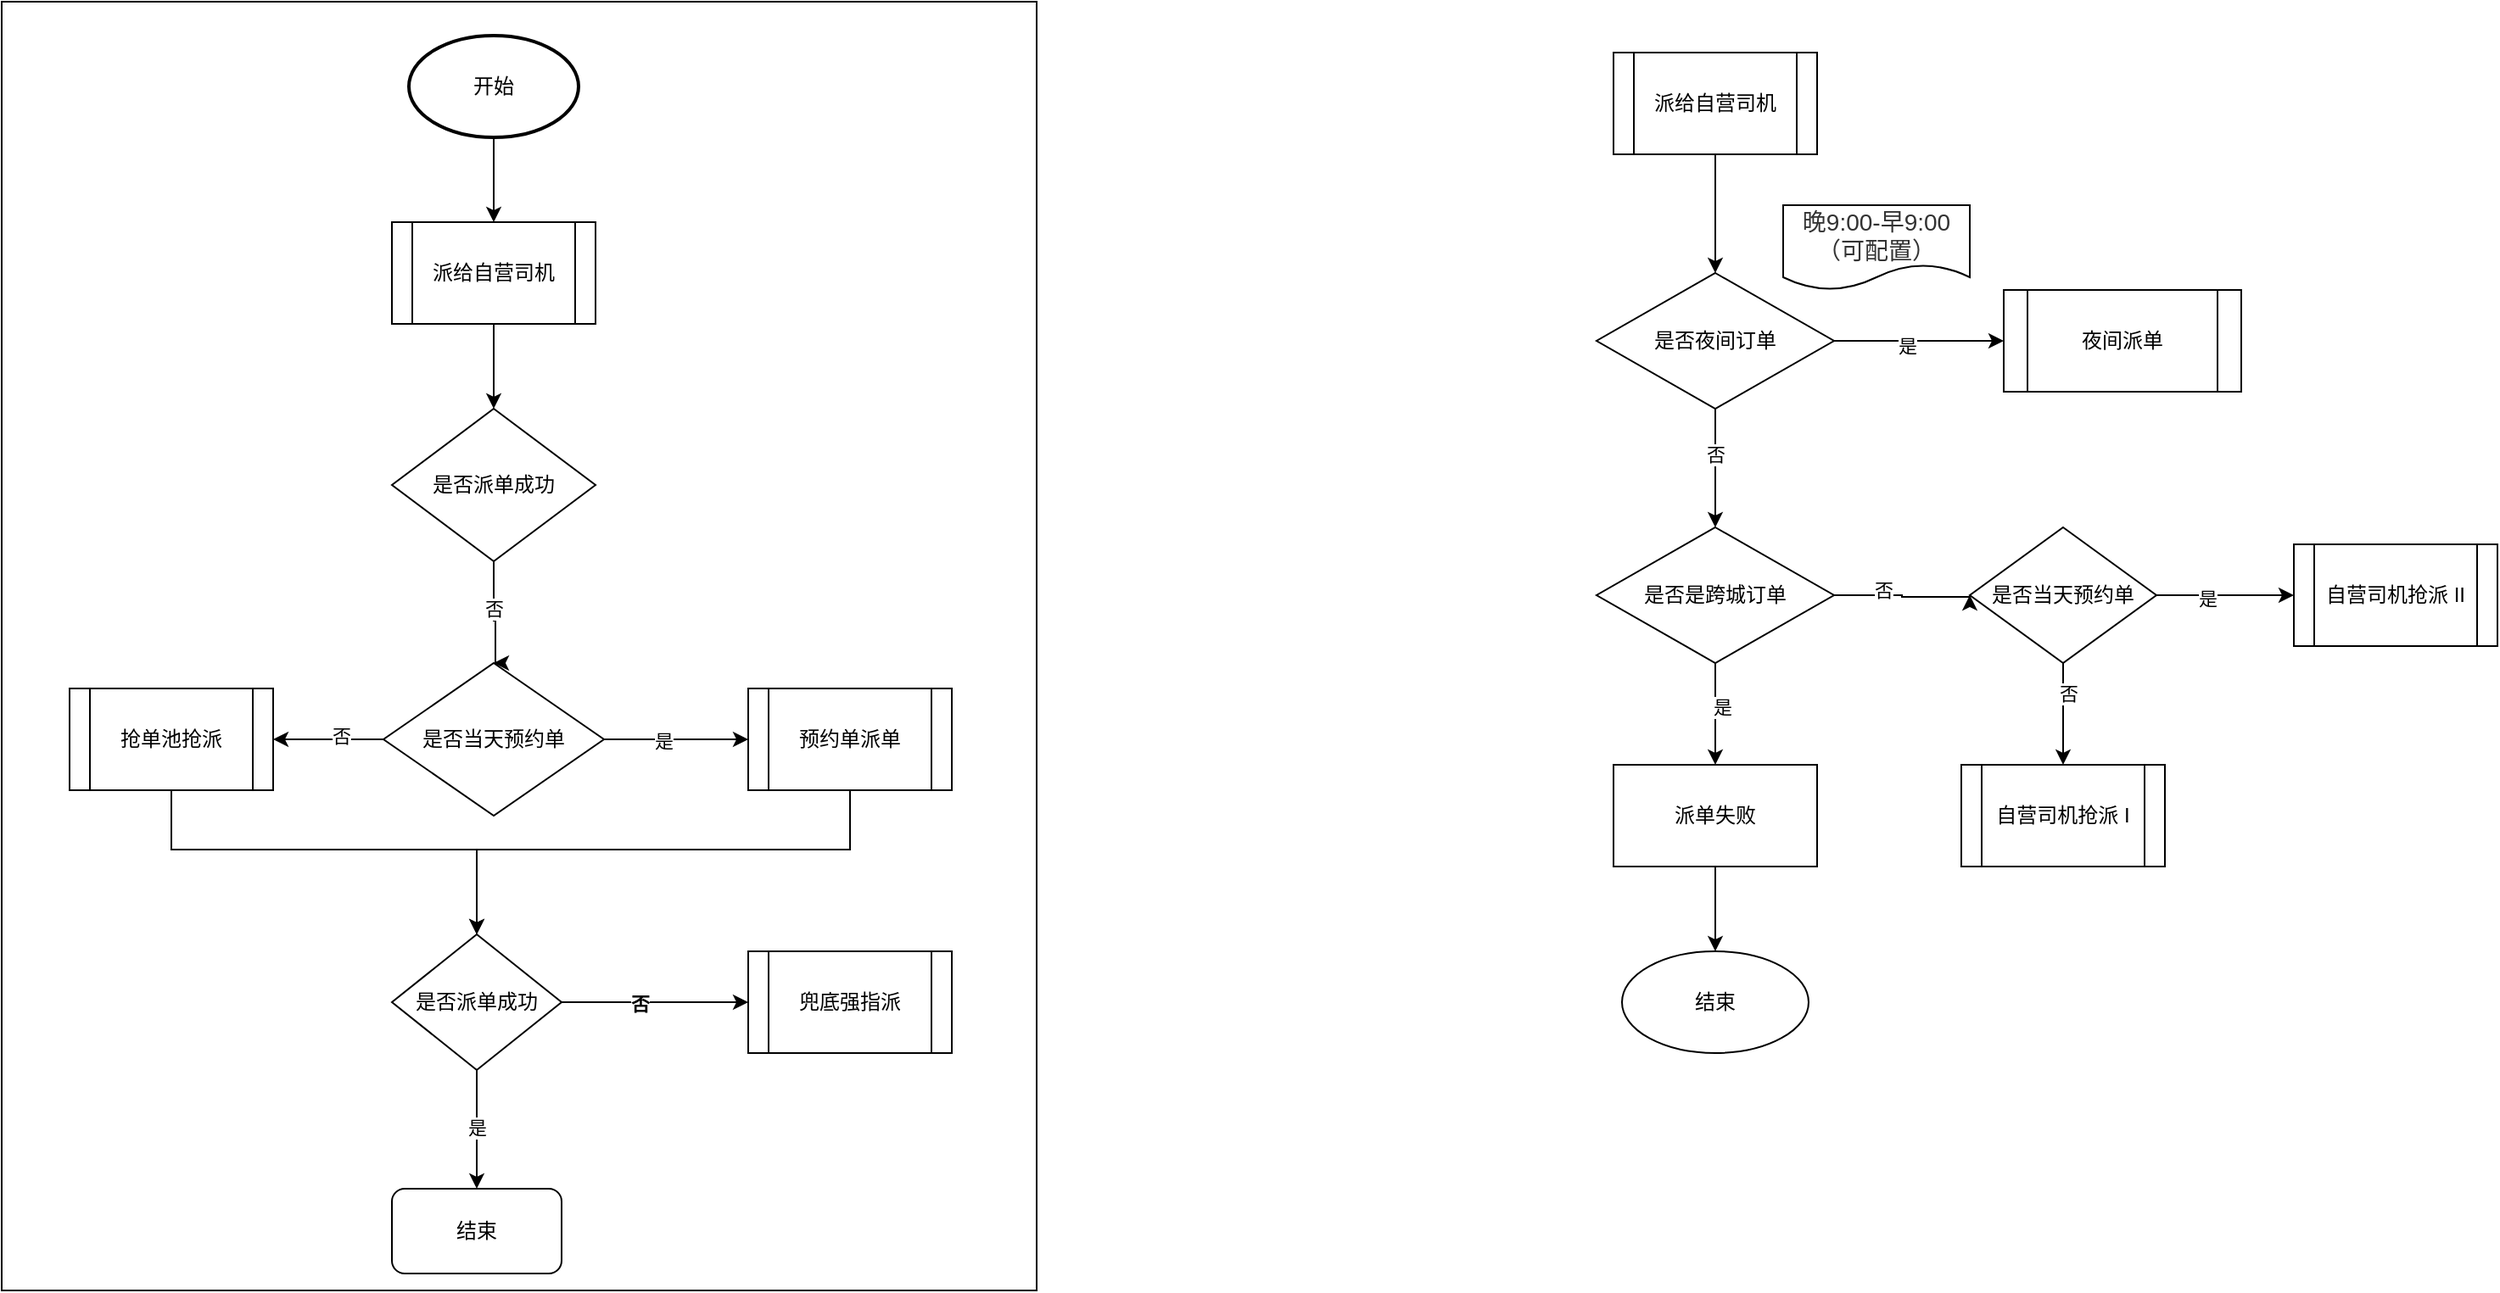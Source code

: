 <mxfile version="24.5.4" type="github">
  <diagram name="第 1 页" id="b3sivmyG9d-5zrtZYTdN">
    <mxGraphModel dx="3028" dy="796" grid="1" gridSize="10" guides="1" tooltips="1" connect="1" arrows="1" fold="1" page="1" pageScale="1" pageWidth="1200" pageHeight="1600" math="0" shadow="0">
      <root>
        <mxCell id="0" />
        <mxCell id="1" parent="0" />
        <mxCell id="RsnU13scQ3cfRyJQo0AK-39" value="" style="rounded=0;whiteSpace=wrap;html=1;" parent="1" vertex="1">
          <mxGeometry x="-150" y="50" width="610" height="760" as="geometry" />
        </mxCell>
        <mxCell id="RsnU13scQ3cfRyJQo0AK-3" value="" style="edgeStyle=orthogonalEdgeStyle;rounded=0;orthogonalLoop=1;jettySize=auto;html=1;entryX=0.5;entryY=0;entryDx=0;entryDy=0;" parent="1" source="RsnU13scQ3cfRyJQo0AK-1" target="RsnU13scQ3cfRyJQo0AK-6" edge="1">
          <mxGeometry relative="1" as="geometry">
            <mxPoint x="140" y="210" as="targetPoint" />
          </mxGeometry>
        </mxCell>
        <mxCell id="RsnU13scQ3cfRyJQo0AK-1" value="开始" style="strokeWidth=2;html=1;shape=mxgraph.flowchart.start_1;whiteSpace=wrap;" parent="1" vertex="1">
          <mxGeometry x="90" y="70" width="100" height="60" as="geometry" />
        </mxCell>
        <mxCell id="RsnU13scQ3cfRyJQo0AK-8" value="" style="edgeStyle=orthogonalEdgeStyle;rounded=0;orthogonalLoop=1;jettySize=auto;html=1;" parent="1" source="RsnU13scQ3cfRyJQo0AK-6" target="RsnU13scQ3cfRyJQo0AK-7" edge="1">
          <mxGeometry relative="1" as="geometry" />
        </mxCell>
        <mxCell id="RsnU13scQ3cfRyJQo0AK-6" value="派给自营司机" style="shape=process;whiteSpace=wrap;html=1;backgroundOutline=1;" parent="1" vertex="1">
          <mxGeometry x="80" y="180" width="120" height="60" as="geometry" />
        </mxCell>
        <mxCell id="RsnU13scQ3cfRyJQo0AK-10" value="" style="edgeStyle=orthogonalEdgeStyle;rounded=0;orthogonalLoop=1;jettySize=auto;html=1;entryX=0.5;entryY=0;entryDx=0;entryDy=0;" parent="1" source="RsnU13scQ3cfRyJQo0AK-7" target="RsnU13scQ3cfRyJQo0AK-13" edge="1">
          <mxGeometry relative="1" as="geometry">
            <mxPoint x="140" y="450" as="targetPoint" />
            <Array as="points">
              <mxPoint x="140" y="415" />
              <mxPoint x="141" y="415" />
            </Array>
          </mxGeometry>
        </mxCell>
        <mxCell id="RsnU13scQ3cfRyJQo0AK-11" value="否" style="edgeLabel;html=1;align=center;verticalAlign=middle;resizable=0;points=[];" parent="RsnU13scQ3cfRyJQo0AK-10" vertex="1" connectable="0">
          <mxGeometry x="-0.453" relative="1" as="geometry">
            <mxPoint y="11" as="offset" />
          </mxGeometry>
        </mxCell>
        <mxCell id="RsnU13scQ3cfRyJQo0AK-7" value="是否派单成功" style="rhombus;whiteSpace=wrap;html=1;" parent="1" vertex="1">
          <mxGeometry x="80" y="290" width="120" height="90" as="geometry" />
        </mxCell>
        <mxCell id="RsnU13scQ3cfRyJQo0AK-18" value="" style="edgeStyle=orthogonalEdgeStyle;rounded=0;orthogonalLoop=1;jettySize=auto;html=1;" parent="1" source="RsnU13scQ3cfRyJQo0AK-13" target="RsnU13scQ3cfRyJQo0AK-20" edge="1">
          <mxGeometry relative="1" as="geometry">
            <mxPoint x="290" y="485" as="targetPoint" />
          </mxGeometry>
        </mxCell>
        <mxCell id="RsnU13scQ3cfRyJQo0AK-19" value="是" style="edgeLabel;html=1;align=center;verticalAlign=middle;resizable=0;points=[];" parent="RsnU13scQ3cfRyJQo0AK-18" vertex="1" connectable="0">
          <mxGeometry x="-0.176" y="-1" relative="1" as="geometry">
            <mxPoint as="offset" />
          </mxGeometry>
        </mxCell>
        <mxCell id="RsnU13scQ3cfRyJQo0AK-34" style="edgeStyle=orthogonalEdgeStyle;rounded=0;orthogonalLoop=1;jettySize=auto;html=1;exitX=0;exitY=0.5;exitDx=0;exitDy=0;entryX=1;entryY=0.5;entryDx=0;entryDy=0;" parent="1" source="RsnU13scQ3cfRyJQo0AK-13" target="RsnU13scQ3cfRyJQo0AK-22" edge="1">
          <mxGeometry relative="1" as="geometry" />
        </mxCell>
        <mxCell id="RsnU13scQ3cfRyJQo0AK-35" value="否" style="edgeLabel;html=1;align=center;verticalAlign=middle;resizable=0;points=[];" parent="RsnU13scQ3cfRyJQo0AK-34" vertex="1" connectable="0">
          <mxGeometry x="-0.209" y="-2" relative="1" as="geometry">
            <mxPoint as="offset" />
          </mxGeometry>
        </mxCell>
        <mxCell id="RsnU13scQ3cfRyJQo0AK-13" value="是否当天预约单" style="rhombus;whiteSpace=wrap;html=1;" parent="1" vertex="1">
          <mxGeometry x="75" y="440" width="130" height="90" as="geometry" />
        </mxCell>
        <mxCell id="RsnU13scQ3cfRyJQo0AK-36" style="edgeStyle=orthogonalEdgeStyle;rounded=0;orthogonalLoop=1;jettySize=auto;html=1;" parent="1" source="RsnU13scQ3cfRyJQo0AK-20" target="RsnU13scQ3cfRyJQo0AK-23" edge="1">
          <mxGeometry relative="1" as="geometry">
            <Array as="points">
              <mxPoint x="350" y="550" />
              <mxPoint x="130" y="550" />
            </Array>
          </mxGeometry>
        </mxCell>
        <mxCell id="RsnU13scQ3cfRyJQo0AK-20" value="预约单派单" style="shape=process;whiteSpace=wrap;html=1;backgroundOutline=1;" parent="1" vertex="1">
          <mxGeometry x="290" y="455" width="120" height="60" as="geometry" />
        </mxCell>
        <mxCell id="RsnU13scQ3cfRyJQo0AK-37" style="edgeStyle=orthogonalEdgeStyle;rounded=0;orthogonalLoop=1;jettySize=auto;html=1;entryX=0.5;entryY=0;entryDx=0;entryDy=0;" parent="1" source="RsnU13scQ3cfRyJQo0AK-22" target="RsnU13scQ3cfRyJQo0AK-23" edge="1">
          <mxGeometry relative="1" as="geometry">
            <Array as="points">
              <mxPoint x="-50" y="550" />
              <mxPoint x="130" y="550" />
            </Array>
          </mxGeometry>
        </mxCell>
        <mxCell id="RsnU13scQ3cfRyJQo0AK-22" value="抢单池抢派" style="shape=process;whiteSpace=wrap;html=1;backgroundOutline=1;" parent="1" vertex="1">
          <mxGeometry x="-110" y="455" width="120" height="60" as="geometry" />
        </mxCell>
        <mxCell id="RsnU13scQ3cfRyJQo0AK-29" style="edgeStyle=orthogonalEdgeStyle;rounded=0;orthogonalLoop=1;jettySize=auto;html=1;entryX=0.5;entryY=0;entryDx=0;entryDy=0;" parent="1" source="RsnU13scQ3cfRyJQo0AK-23" target="RsnU13scQ3cfRyJQo0AK-28" edge="1">
          <mxGeometry relative="1" as="geometry" />
        </mxCell>
        <mxCell id="RsnU13scQ3cfRyJQo0AK-30" value="是" style="edgeLabel;html=1;align=center;verticalAlign=middle;resizable=0;points=[];" parent="RsnU13scQ3cfRyJQo0AK-29" vertex="1" connectable="0">
          <mxGeometry x="-0.32" y="-3" relative="1" as="geometry">
            <mxPoint x="3" y="10" as="offset" />
          </mxGeometry>
        </mxCell>
        <mxCell id="RsnU13scQ3cfRyJQo0AK-32" style="edgeStyle=orthogonalEdgeStyle;rounded=0;orthogonalLoop=1;jettySize=auto;html=1;entryX=0;entryY=0.5;entryDx=0;entryDy=0;" parent="1" source="RsnU13scQ3cfRyJQo0AK-23" target="RsnU13scQ3cfRyJQo0AK-31" edge="1">
          <mxGeometry relative="1" as="geometry" />
        </mxCell>
        <mxCell id="RsnU13scQ3cfRyJQo0AK-38" value="否" style="edgeLabel;html=1;align=center;verticalAlign=middle;resizable=0;points=[];fontStyle=1" parent="RsnU13scQ3cfRyJQo0AK-32" vertex="1" connectable="0">
          <mxGeometry x="-0.164" y="-1" relative="1" as="geometry">
            <mxPoint as="offset" />
          </mxGeometry>
        </mxCell>
        <mxCell id="RsnU13scQ3cfRyJQo0AK-23" value="是否派单成功" style="rhombus;whiteSpace=wrap;html=1;" parent="1" vertex="1">
          <mxGeometry x="80" y="600" width="100" height="80" as="geometry" />
        </mxCell>
        <mxCell id="RsnU13scQ3cfRyJQo0AK-28" value="结束" style="rounded=1;whiteSpace=wrap;html=1;" parent="1" vertex="1">
          <mxGeometry x="80" y="750" width="100" height="50" as="geometry" />
        </mxCell>
        <mxCell id="RsnU13scQ3cfRyJQo0AK-31" value="兜底强指派" style="shape=process;whiteSpace=wrap;html=1;backgroundOutline=1;" parent="1" vertex="1">
          <mxGeometry x="290" y="610" width="120" height="60" as="geometry" />
        </mxCell>
        <mxCell id="RsnU13scQ3cfRyJQo0AK-42" value="" style="edgeStyle=orthogonalEdgeStyle;rounded=0;orthogonalLoop=1;jettySize=auto;html=1;" parent="1" source="RsnU13scQ3cfRyJQo0AK-40" target="RsnU13scQ3cfRyJQo0AK-41" edge="1">
          <mxGeometry relative="1" as="geometry" />
        </mxCell>
        <mxCell id="RsnU13scQ3cfRyJQo0AK-40" value="派给自营司机" style="shape=process;whiteSpace=wrap;html=1;backgroundOutline=1;" parent="1" vertex="1">
          <mxGeometry x="800" y="80" width="120" height="60" as="geometry" />
        </mxCell>
        <mxCell id="RsnU13scQ3cfRyJQo0AK-48" value="" style="edgeStyle=orthogonalEdgeStyle;rounded=0;orthogonalLoop=1;jettySize=auto;html=1;" parent="1" source="RsnU13scQ3cfRyJQo0AK-41" target="RsnU13scQ3cfRyJQo0AK-47" edge="1">
          <mxGeometry relative="1" as="geometry" />
        </mxCell>
        <mxCell id="RsnU13scQ3cfRyJQo0AK-49" value="否" style="edgeLabel;html=1;align=center;verticalAlign=middle;resizable=0;points=[];" parent="RsnU13scQ3cfRyJQo0AK-48" vertex="1" connectable="0">
          <mxGeometry x="-0.425" y="1" relative="1" as="geometry">
            <mxPoint x="-1" y="7" as="offset" />
          </mxGeometry>
        </mxCell>
        <mxCell id="RsnU13scQ3cfRyJQo0AK-68" style="edgeStyle=orthogonalEdgeStyle;rounded=0;orthogonalLoop=1;jettySize=auto;html=1;entryX=0;entryY=0.5;entryDx=0;entryDy=0;" parent="1" source="RsnU13scQ3cfRyJQo0AK-41" target="RsnU13scQ3cfRyJQo0AK-67" edge="1">
          <mxGeometry relative="1" as="geometry" />
        </mxCell>
        <mxCell id="RsnU13scQ3cfRyJQo0AK-69" value="是" style="edgeLabel;html=1;align=center;verticalAlign=middle;resizable=0;points=[];" parent="RsnU13scQ3cfRyJQo0AK-68" vertex="1" connectable="0">
          <mxGeometry x="-0.154" y="-3" relative="1" as="geometry">
            <mxPoint as="offset" />
          </mxGeometry>
        </mxCell>
        <mxCell id="RsnU13scQ3cfRyJQo0AK-41" value="是否夜间订单" style="rhombus;whiteSpace=wrap;html=1;" parent="1" vertex="1">
          <mxGeometry x="790" y="210" width="140" height="80" as="geometry" />
        </mxCell>
        <mxCell id="RsnU13scQ3cfRyJQo0AK-44" value="&lt;span style=&quot;color: rgb(51, 51, 51); font-family: Arial, sans-serif; font-size: 14px; text-align: left; background-color: rgb(255, 255, 255);&quot;&gt;晚9:00-早9:00（可配置）&lt;/span&gt;" style="shape=document;whiteSpace=wrap;html=1;boundedLbl=1;" parent="1" vertex="1">
          <mxGeometry x="900" y="170" width="110" height="50" as="geometry" />
        </mxCell>
        <mxCell id="RsnU13scQ3cfRyJQo0AK-51" value="" style="edgeStyle=orthogonalEdgeStyle;rounded=0;orthogonalLoop=1;jettySize=auto;html=1;entryX=0;entryY=0.5;entryDx=0;entryDy=0;" parent="1" source="RsnU13scQ3cfRyJQo0AK-47" target="RsnU13scQ3cfRyJQo0AK-59" edge="1">
          <mxGeometry relative="1" as="geometry">
            <mxPoint x="1010" y="400" as="targetPoint" />
            <Array as="points">
              <mxPoint x="970" y="400" />
              <mxPoint x="970" y="401" />
            </Array>
          </mxGeometry>
        </mxCell>
        <mxCell id="RsnU13scQ3cfRyJQo0AK-52" value="否" style="edgeLabel;html=1;align=center;verticalAlign=middle;resizable=0;points=[];" parent="RsnU13scQ3cfRyJQo0AK-51" vertex="1" connectable="0">
          <mxGeometry x="-0.289" y="3" relative="1" as="geometry">
            <mxPoint as="offset" />
          </mxGeometry>
        </mxCell>
        <mxCell id="RsnU13scQ3cfRyJQo0AK-54" value="" style="edgeStyle=orthogonalEdgeStyle;rounded=0;orthogonalLoop=1;jettySize=auto;html=1;exitX=0.5;exitY=1;exitDx=0;exitDy=0;entryX=0.5;entryY=0;entryDx=0;entryDy=0;" parent="1" source="RsnU13scQ3cfRyJQo0AK-47" target="RsnU13scQ3cfRyJQo0AK-57" edge="1">
          <mxGeometry relative="1" as="geometry">
            <mxPoint x="860" y="530" as="targetPoint" />
          </mxGeometry>
        </mxCell>
        <mxCell id="RsnU13scQ3cfRyJQo0AK-55" value="是" style="edgeLabel;html=1;align=center;verticalAlign=middle;resizable=0;points=[];" parent="RsnU13scQ3cfRyJQo0AK-54" vertex="1" connectable="0">
          <mxGeometry x="-0.144" y="4" relative="1" as="geometry">
            <mxPoint as="offset" />
          </mxGeometry>
        </mxCell>
        <mxCell id="RsnU13scQ3cfRyJQo0AK-47" value="是否是跨城订单" style="rhombus;whiteSpace=wrap;html=1;" parent="1" vertex="1">
          <mxGeometry x="790" y="360" width="140" height="80" as="geometry" />
        </mxCell>
        <mxCell id="RsnU13scQ3cfRyJQo0AK-53" value="结束" style="ellipse;whiteSpace=wrap;html=1;" parent="1" vertex="1">
          <mxGeometry x="805" y="610" width="110" height="60" as="geometry" />
        </mxCell>
        <mxCell id="RsnU13scQ3cfRyJQo0AK-58" style="edgeStyle=orthogonalEdgeStyle;rounded=0;orthogonalLoop=1;jettySize=auto;html=1;entryX=0.5;entryY=0;entryDx=0;entryDy=0;" parent="1" source="RsnU13scQ3cfRyJQo0AK-57" target="RsnU13scQ3cfRyJQo0AK-53" edge="1">
          <mxGeometry relative="1" as="geometry" />
        </mxCell>
        <mxCell id="RsnU13scQ3cfRyJQo0AK-57" value="派单失败" style="rounded=0;whiteSpace=wrap;html=1;" parent="1" vertex="1">
          <mxGeometry x="800" y="500" width="120" height="60" as="geometry" />
        </mxCell>
        <mxCell id="RsnU13scQ3cfRyJQo0AK-61" value="" style="edgeStyle=orthogonalEdgeStyle;rounded=0;orthogonalLoop=1;jettySize=auto;html=1;entryX=0.5;entryY=0;entryDx=0;entryDy=0;" parent="1" source="RsnU13scQ3cfRyJQo0AK-59" target="RsnU13scQ3cfRyJQo0AK-62" edge="1">
          <mxGeometry relative="1" as="geometry">
            <mxPoint x="1065" y="500" as="targetPoint" />
          </mxGeometry>
        </mxCell>
        <mxCell id="RsnU13scQ3cfRyJQo0AK-63" value="否" style="edgeLabel;html=1;align=center;verticalAlign=middle;resizable=0;points=[];" parent="RsnU13scQ3cfRyJQo0AK-61" vertex="1" connectable="0">
          <mxGeometry x="-0.405" y="3" relative="1" as="geometry">
            <mxPoint as="offset" />
          </mxGeometry>
        </mxCell>
        <mxCell id="RsnU13scQ3cfRyJQo0AK-64" style="edgeStyle=orthogonalEdgeStyle;rounded=0;orthogonalLoop=1;jettySize=auto;html=1;exitX=1;exitY=0.5;exitDx=0;exitDy=0;entryX=0;entryY=0.5;entryDx=0;entryDy=0;" parent="1" source="RsnU13scQ3cfRyJQo0AK-59" target="RsnU13scQ3cfRyJQo0AK-65" edge="1">
          <mxGeometry relative="1" as="geometry">
            <mxPoint x="1190" y="400" as="targetPoint" />
          </mxGeometry>
        </mxCell>
        <mxCell id="RsnU13scQ3cfRyJQo0AK-66" value="是" style="edgeLabel;html=1;align=center;verticalAlign=middle;resizable=0;points=[];" parent="RsnU13scQ3cfRyJQo0AK-64" vertex="1" connectable="0">
          <mxGeometry x="-0.275" y="-2" relative="1" as="geometry">
            <mxPoint as="offset" />
          </mxGeometry>
        </mxCell>
        <mxCell id="RsnU13scQ3cfRyJQo0AK-59" value="是否当天预约单" style="rhombus;whiteSpace=wrap;html=1;" parent="1" vertex="1">
          <mxGeometry x="1010" y="360" width="110" height="80" as="geometry" />
        </mxCell>
        <mxCell id="RsnU13scQ3cfRyJQo0AK-62" value="自营司机抢派 I" style="shape=process;whiteSpace=wrap;html=1;backgroundOutline=1;" parent="1" vertex="1">
          <mxGeometry x="1005" y="500" width="120" height="60" as="geometry" />
        </mxCell>
        <mxCell id="RsnU13scQ3cfRyJQo0AK-65" value="自营司机抢派 II" style="shape=process;whiteSpace=wrap;html=1;backgroundOutline=1;" parent="1" vertex="1">
          <mxGeometry x="1201" y="370" width="120" height="60" as="geometry" />
        </mxCell>
        <mxCell id="RsnU13scQ3cfRyJQo0AK-67" value="夜间派单" style="shape=process;whiteSpace=wrap;html=1;backgroundOutline=1;" parent="1" vertex="1">
          <mxGeometry x="1030" y="220" width="140" height="60" as="geometry" />
        </mxCell>
      </root>
    </mxGraphModel>
  </diagram>
</mxfile>

